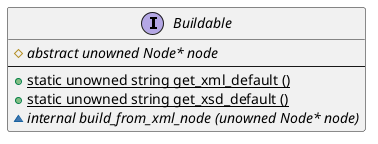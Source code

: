 /'
 '  UML include file for Buildable interface
 '/

@startuml
interface Buildable {
    #{abstract} abstract unowned Node* node
    ----
    +{static} static unowned string get_xml_default ()
    +{static} static unowned string get_xsd_default ()
    ~{abstract} internal build_from_xml_node (unowned Node* node)
}
@enduml
